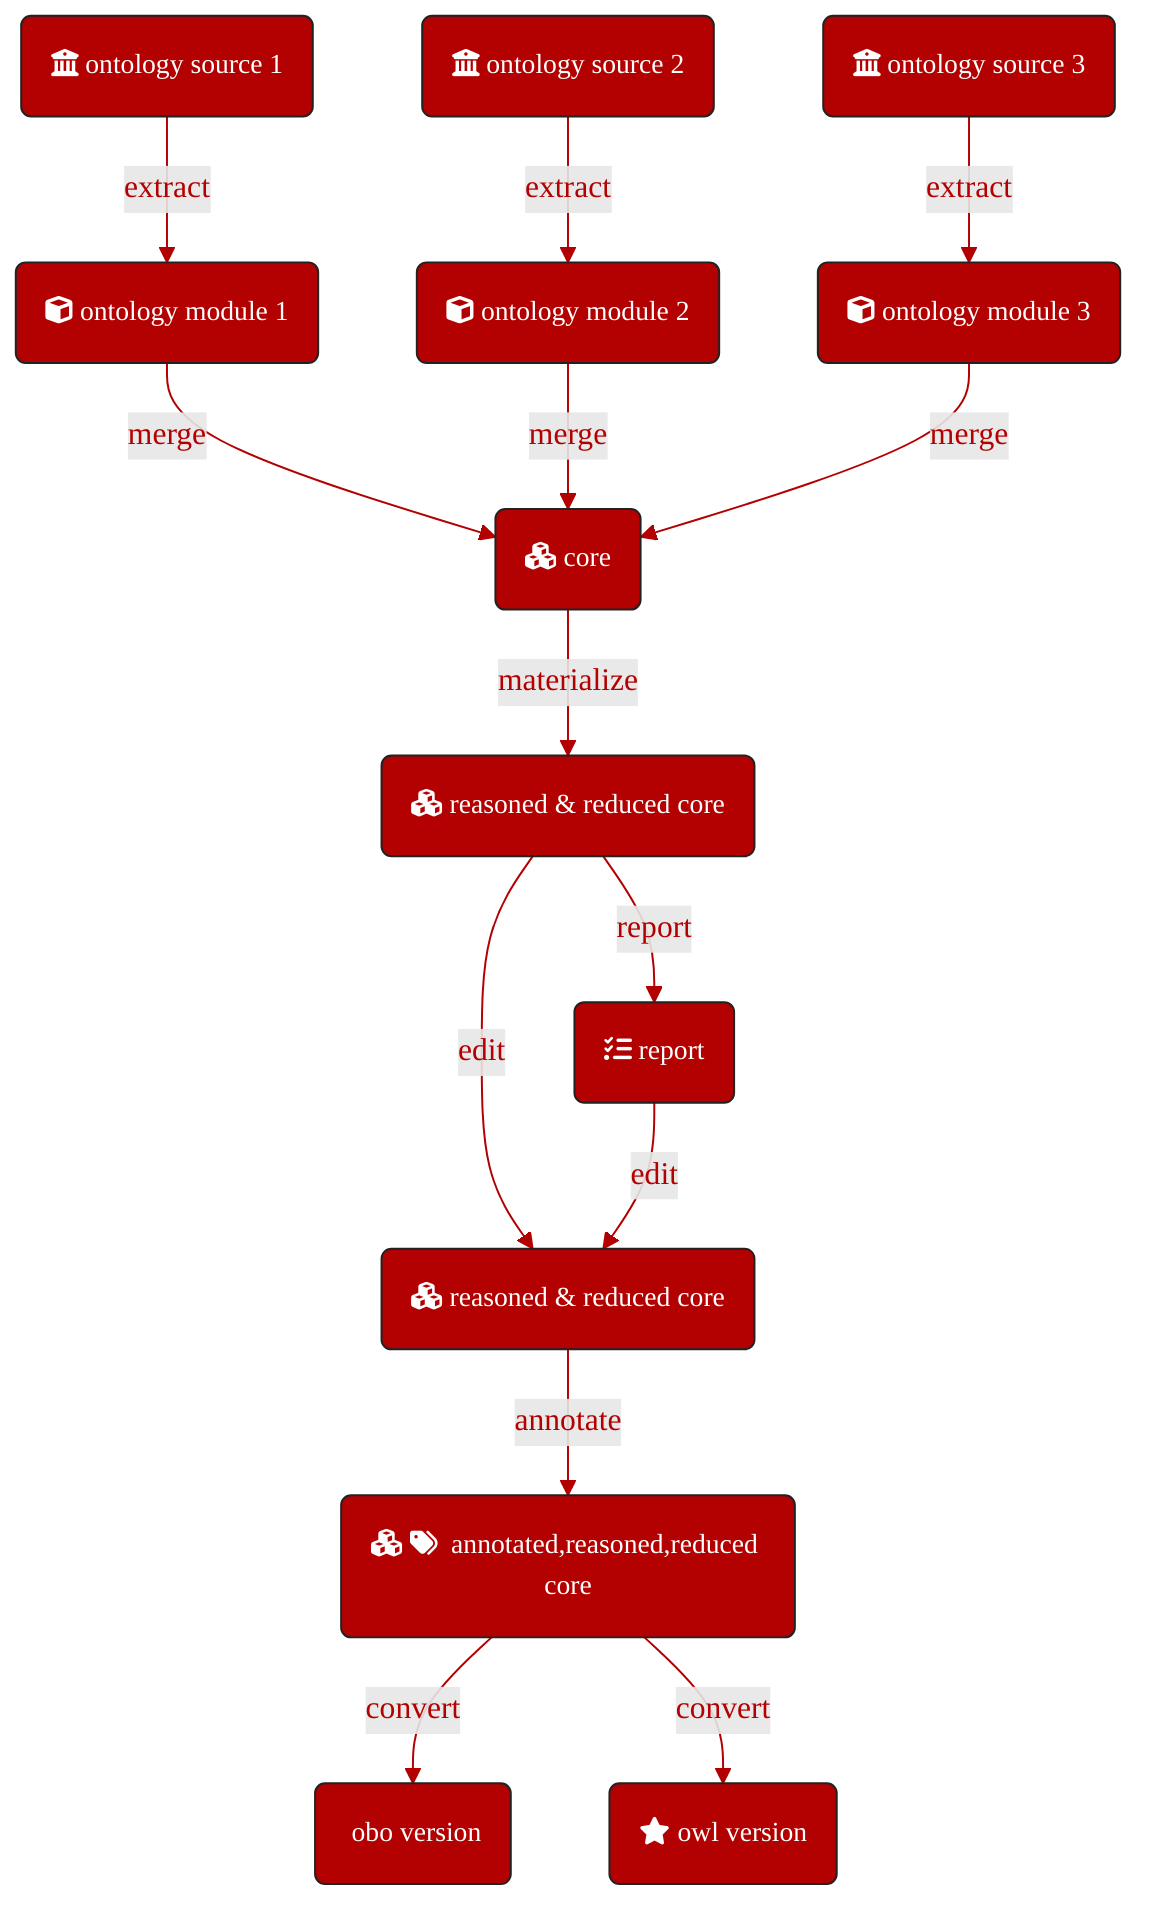 graph TD;
  I1(fa:fa-university ontology source 1):::box -->|extract| M1(fa:fa-cube ontology module 1):::box
  I2(fa:fa-university ontology source 2):::box -->|extract| M2(fa:fa-cube ontology module 2):::box
  I3(fa:fa-university ontology source 3):::box -->|extract| M3(fa:fa-cube ontology module 3):::box
  M1 --> |merge| R1(fa:fa-cubes core):::box
  M2 --> |merge| R1(fa:fa-cubes core):::box
  M3 --> |merge| R1(fa:fa-cubes core):::box
  R1(fa:fa-cubes core):::box --> |materialize| R2(fa:fa-cubes reasoned & reduced core):::box

  R2(fa:fa-cubes reasoned & reduced core) -->|report| R3(fa:fa-tasks report):::box
  R2(fa:fa-cubes reasoned & reduced core) --> |edit| R4(fa:fa-cubes reasoned & reduced core):::box
  R3 -->|edit| R4
  R4 -->|annotate| R5(fa:fa-cubes fa:fa-tags fa:fa-cc annotated,reasoned,reduced core):::box
  R5 -->|convert| R6(fa:fa-star-o obo version):::box
  R5 -->|convert| R7(fa:fa-star owl version):::box

classDef box font-family:avenir,font-size:14px,fill:#B30000,stroke:#222,color:#fff,stroke-width:1px
linkStyle 0,1,2,3,4,5,6,7,8,9,10,11,12 stroke:#B30000,stroke-width:1px,color:#B30000,font-family:avenir;